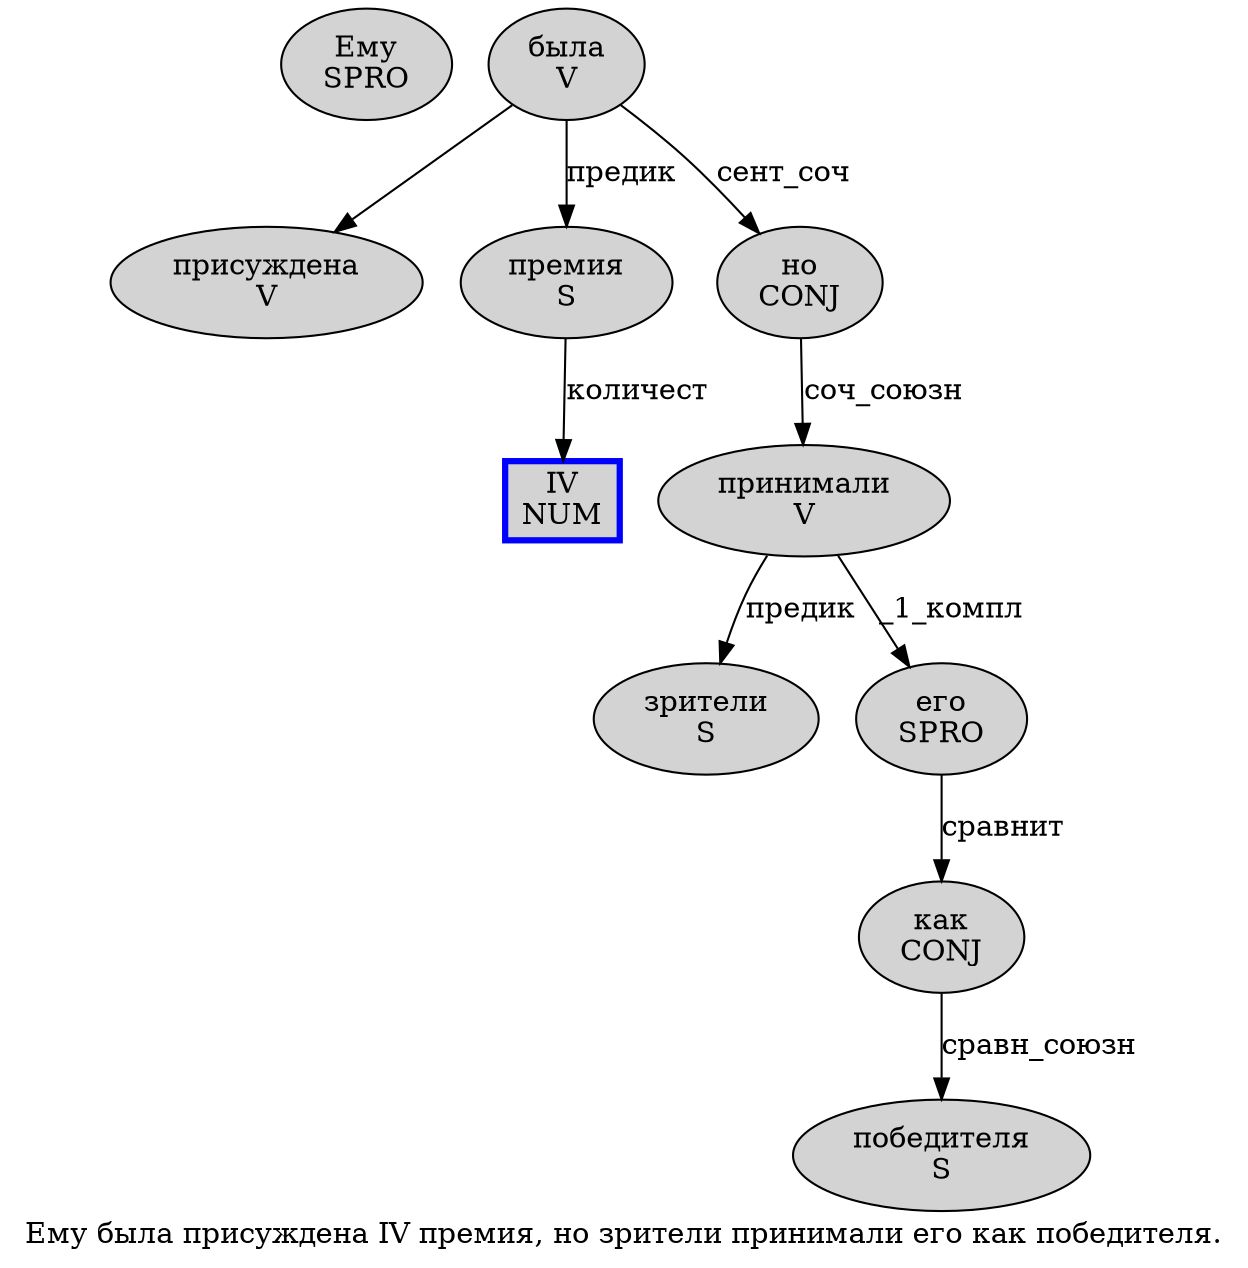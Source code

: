 digraph SENTENCE_182 {
	graph [label="Ему была присуждена IV премия, но зрители принимали его как победителя."]
	node [style=filled]
		0 [label="Ему
SPRO" color="" fillcolor=lightgray penwidth=1 shape=ellipse]
		1 [label="была
V" color="" fillcolor=lightgray penwidth=1 shape=ellipse]
		2 [label="присуждена
V" color="" fillcolor=lightgray penwidth=1 shape=ellipse]
		3 [label="IV
NUM" color=blue fillcolor=lightgray penwidth=3 shape=box]
		4 [label="премия
S" color="" fillcolor=lightgray penwidth=1 shape=ellipse]
		6 [label="но
CONJ" color="" fillcolor=lightgray penwidth=1 shape=ellipse]
		7 [label="зрители
S" color="" fillcolor=lightgray penwidth=1 shape=ellipse]
		8 [label="принимали
V" color="" fillcolor=lightgray penwidth=1 shape=ellipse]
		9 [label="его
SPRO" color="" fillcolor=lightgray penwidth=1 shape=ellipse]
		10 [label="как
CONJ" color="" fillcolor=lightgray penwidth=1 shape=ellipse]
		11 [label="победителя
S" color="" fillcolor=lightgray penwidth=1 shape=ellipse]
			6 -> 8 [label="соч_союзн"]
			4 -> 3 [label="количест"]
			8 -> 7 [label="предик"]
			8 -> 9 [label="_1_компл"]
			10 -> 11 [label="сравн_союзн"]
			9 -> 10 [label="сравнит"]
			1 -> 2
			1 -> 4 [label="предик"]
			1 -> 6 [label="сент_соч"]
}